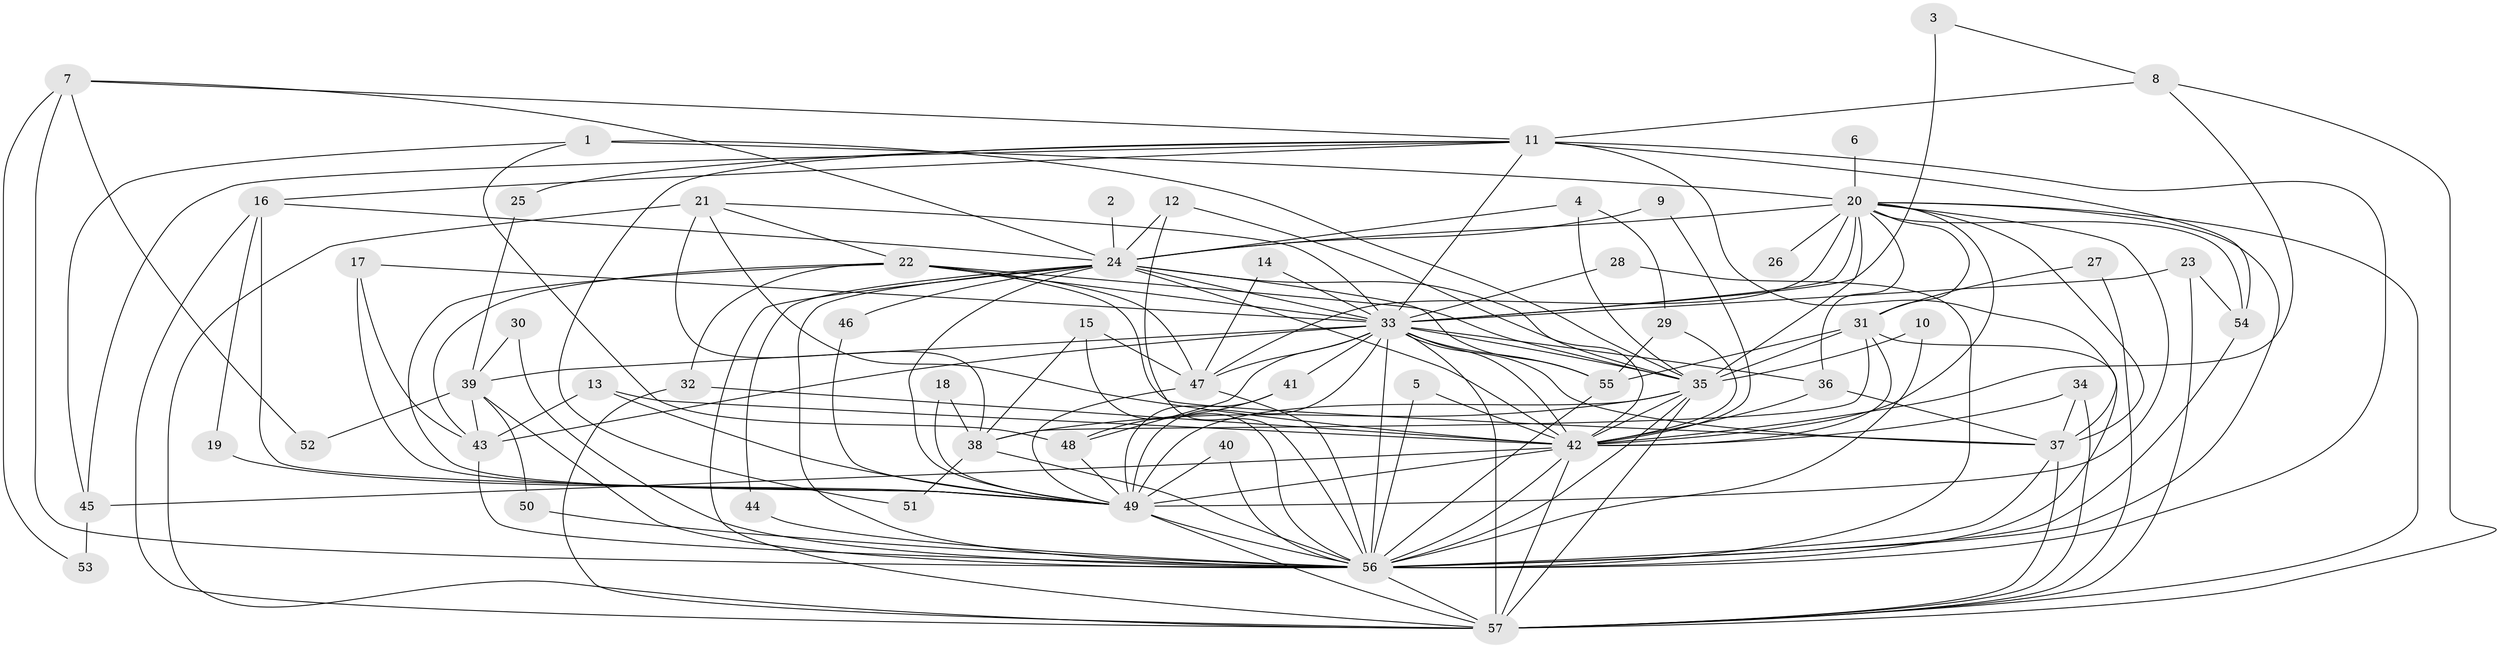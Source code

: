// original degree distribution, {18: 0.017699115044247787, 17: 0.008849557522123894, 25: 0.008849557522123894, 23: 0.008849557522123894, 24: 0.008849557522123894, 15: 0.008849557522123894, 16: 0.008849557522123894, 20: 0.008849557522123894, 22: 0.008849557522123894, 4: 0.061946902654867256, 8: 0.017699115044247787, 5: 0.04424778761061947, 7: 0.035398230088495575, 2: 0.4778761061946903, 3: 0.25663716814159293, 6: 0.017699115044247787}
// Generated by graph-tools (version 1.1) at 2025/49/03/09/25 03:49:31]
// undirected, 57 vertices, 159 edges
graph export_dot {
graph [start="1"]
  node [color=gray90,style=filled];
  1;
  2;
  3;
  4;
  5;
  6;
  7;
  8;
  9;
  10;
  11;
  12;
  13;
  14;
  15;
  16;
  17;
  18;
  19;
  20;
  21;
  22;
  23;
  24;
  25;
  26;
  27;
  28;
  29;
  30;
  31;
  32;
  33;
  34;
  35;
  36;
  37;
  38;
  39;
  40;
  41;
  42;
  43;
  44;
  45;
  46;
  47;
  48;
  49;
  50;
  51;
  52;
  53;
  54;
  55;
  56;
  57;
  1 -- 20 [weight=1.0];
  1 -- 35 [weight=1.0];
  1 -- 45 [weight=1.0];
  1 -- 48 [weight=1.0];
  2 -- 24 [weight=1.0];
  3 -- 8 [weight=1.0];
  3 -- 33 [weight=2.0];
  4 -- 24 [weight=1.0];
  4 -- 29 [weight=1.0];
  4 -- 35 [weight=1.0];
  5 -- 42 [weight=1.0];
  5 -- 56 [weight=1.0];
  6 -- 20 [weight=1.0];
  7 -- 11 [weight=1.0];
  7 -- 24 [weight=1.0];
  7 -- 52 [weight=1.0];
  7 -- 53 [weight=1.0];
  7 -- 56 [weight=1.0];
  8 -- 11 [weight=1.0];
  8 -- 42 [weight=1.0];
  8 -- 57 [weight=1.0];
  9 -- 24 [weight=1.0];
  9 -- 42 [weight=1.0];
  10 -- 35 [weight=1.0];
  10 -- 56 [weight=1.0];
  11 -- 16 [weight=1.0];
  11 -- 25 [weight=1.0];
  11 -- 33 [weight=3.0];
  11 -- 37 [weight=1.0];
  11 -- 45 [weight=1.0];
  11 -- 51 [weight=1.0];
  11 -- 54 [weight=1.0];
  11 -- 56 [weight=1.0];
  12 -- 24 [weight=1.0];
  12 -- 42 [weight=1.0];
  12 -- 56 [weight=1.0];
  13 -- 42 [weight=1.0];
  13 -- 43 [weight=1.0];
  13 -- 49 [weight=1.0];
  14 -- 33 [weight=1.0];
  14 -- 47 [weight=1.0];
  15 -- 38 [weight=1.0];
  15 -- 47 [weight=1.0];
  15 -- 56 [weight=1.0];
  16 -- 19 [weight=1.0];
  16 -- 24 [weight=1.0];
  16 -- 49 [weight=2.0];
  16 -- 57 [weight=1.0];
  17 -- 33 [weight=1.0];
  17 -- 43 [weight=1.0];
  17 -- 49 [weight=1.0];
  18 -- 38 [weight=1.0];
  18 -- 49 [weight=1.0];
  19 -- 49 [weight=1.0];
  20 -- 24 [weight=1.0];
  20 -- 26 [weight=2.0];
  20 -- 31 [weight=1.0];
  20 -- 33 [weight=2.0];
  20 -- 35 [weight=1.0];
  20 -- 36 [weight=1.0];
  20 -- 37 [weight=1.0];
  20 -- 42 [weight=1.0];
  20 -- 47 [weight=1.0];
  20 -- 49 [weight=1.0];
  20 -- 54 [weight=1.0];
  20 -- 56 [weight=2.0];
  20 -- 57 [weight=1.0];
  21 -- 22 [weight=1.0];
  21 -- 33 [weight=1.0];
  21 -- 38 [weight=1.0];
  21 -- 42 [weight=1.0];
  21 -- 57 [weight=1.0];
  22 -- 32 [weight=1.0];
  22 -- 33 [weight=1.0];
  22 -- 35 [weight=1.0];
  22 -- 37 [weight=1.0];
  22 -- 43 [weight=1.0];
  22 -- 47 [weight=1.0];
  22 -- 49 [weight=1.0];
  23 -- 33 [weight=1.0];
  23 -- 54 [weight=1.0];
  23 -- 57 [weight=1.0];
  24 -- 33 [weight=3.0];
  24 -- 35 [weight=1.0];
  24 -- 42 [weight=1.0];
  24 -- 44 [weight=1.0];
  24 -- 46 [weight=1.0];
  24 -- 49 [weight=1.0];
  24 -- 55 [weight=1.0];
  24 -- 56 [weight=3.0];
  24 -- 57 [weight=1.0];
  25 -- 39 [weight=1.0];
  27 -- 31 [weight=1.0];
  27 -- 57 [weight=1.0];
  28 -- 33 [weight=1.0];
  28 -- 56 [weight=1.0];
  29 -- 42 [weight=1.0];
  29 -- 55 [weight=1.0];
  30 -- 39 [weight=1.0];
  30 -- 56 [weight=1.0];
  31 -- 35 [weight=1.0];
  31 -- 38 [weight=1.0];
  31 -- 42 [weight=1.0];
  31 -- 55 [weight=1.0];
  31 -- 56 [weight=1.0];
  32 -- 42 [weight=1.0];
  32 -- 57 [weight=1.0];
  33 -- 35 [weight=2.0];
  33 -- 36 [weight=1.0];
  33 -- 37 [weight=1.0];
  33 -- 39 [weight=1.0];
  33 -- 41 [weight=1.0];
  33 -- 42 [weight=2.0];
  33 -- 43 [weight=2.0];
  33 -- 47 [weight=1.0];
  33 -- 48 [weight=1.0];
  33 -- 49 [weight=2.0];
  33 -- 55 [weight=1.0];
  33 -- 56 [weight=4.0];
  33 -- 57 [weight=2.0];
  34 -- 37 [weight=1.0];
  34 -- 42 [weight=1.0];
  34 -- 57 [weight=1.0];
  35 -- 38 [weight=1.0];
  35 -- 42 [weight=1.0];
  35 -- 49 [weight=2.0];
  35 -- 56 [weight=2.0];
  35 -- 57 [weight=1.0];
  36 -- 37 [weight=1.0];
  36 -- 42 [weight=1.0];
  37 -- 56 [weight=1.0];
  37 -- 57 [weight=1.0];
  38 -- 51 [weight=1.0];
  38 -- 56 [weight=1.0];
  39 -- 43 [weight=1.0];
  39 -- 50 [weight=1.0];
  39 -- 52 [weight=1.0];
  39 -- 56 [weight=1.0];
  40 -- 49 [weight=1.0];
  40 -- 56 [weight=2.0];
  41 -- 48 [weight=1.0];
  41 -- 49 [weight=1.0];
  42 -- 45 [weight=1.0];
  42 -- 49 [weight=2.0];
  42 -- 56 [weight=3.0];
  42 -- 57 [weight=1.0];
  43 -- 56 [weight=1.0];
  44 -- 56 [weight=1.0];
  45 -- 53 [weight=1.0];
  46 -- 49 [weight=1.0];
  47 -- 49 [weight=1.0];
  47 -- 56 [weight=1.0];
  48 -- 49 [weight=1.0];
  49 -- 56 [weight=2.0];
  49 -- 57 [weight=2.0];
  50 -- 56 [weight=1.0];
  54 -- 56 [weight=1.0];
  55 -- 56 [weight=1.0];
  56 -- 57 [weight=2.0];
}
